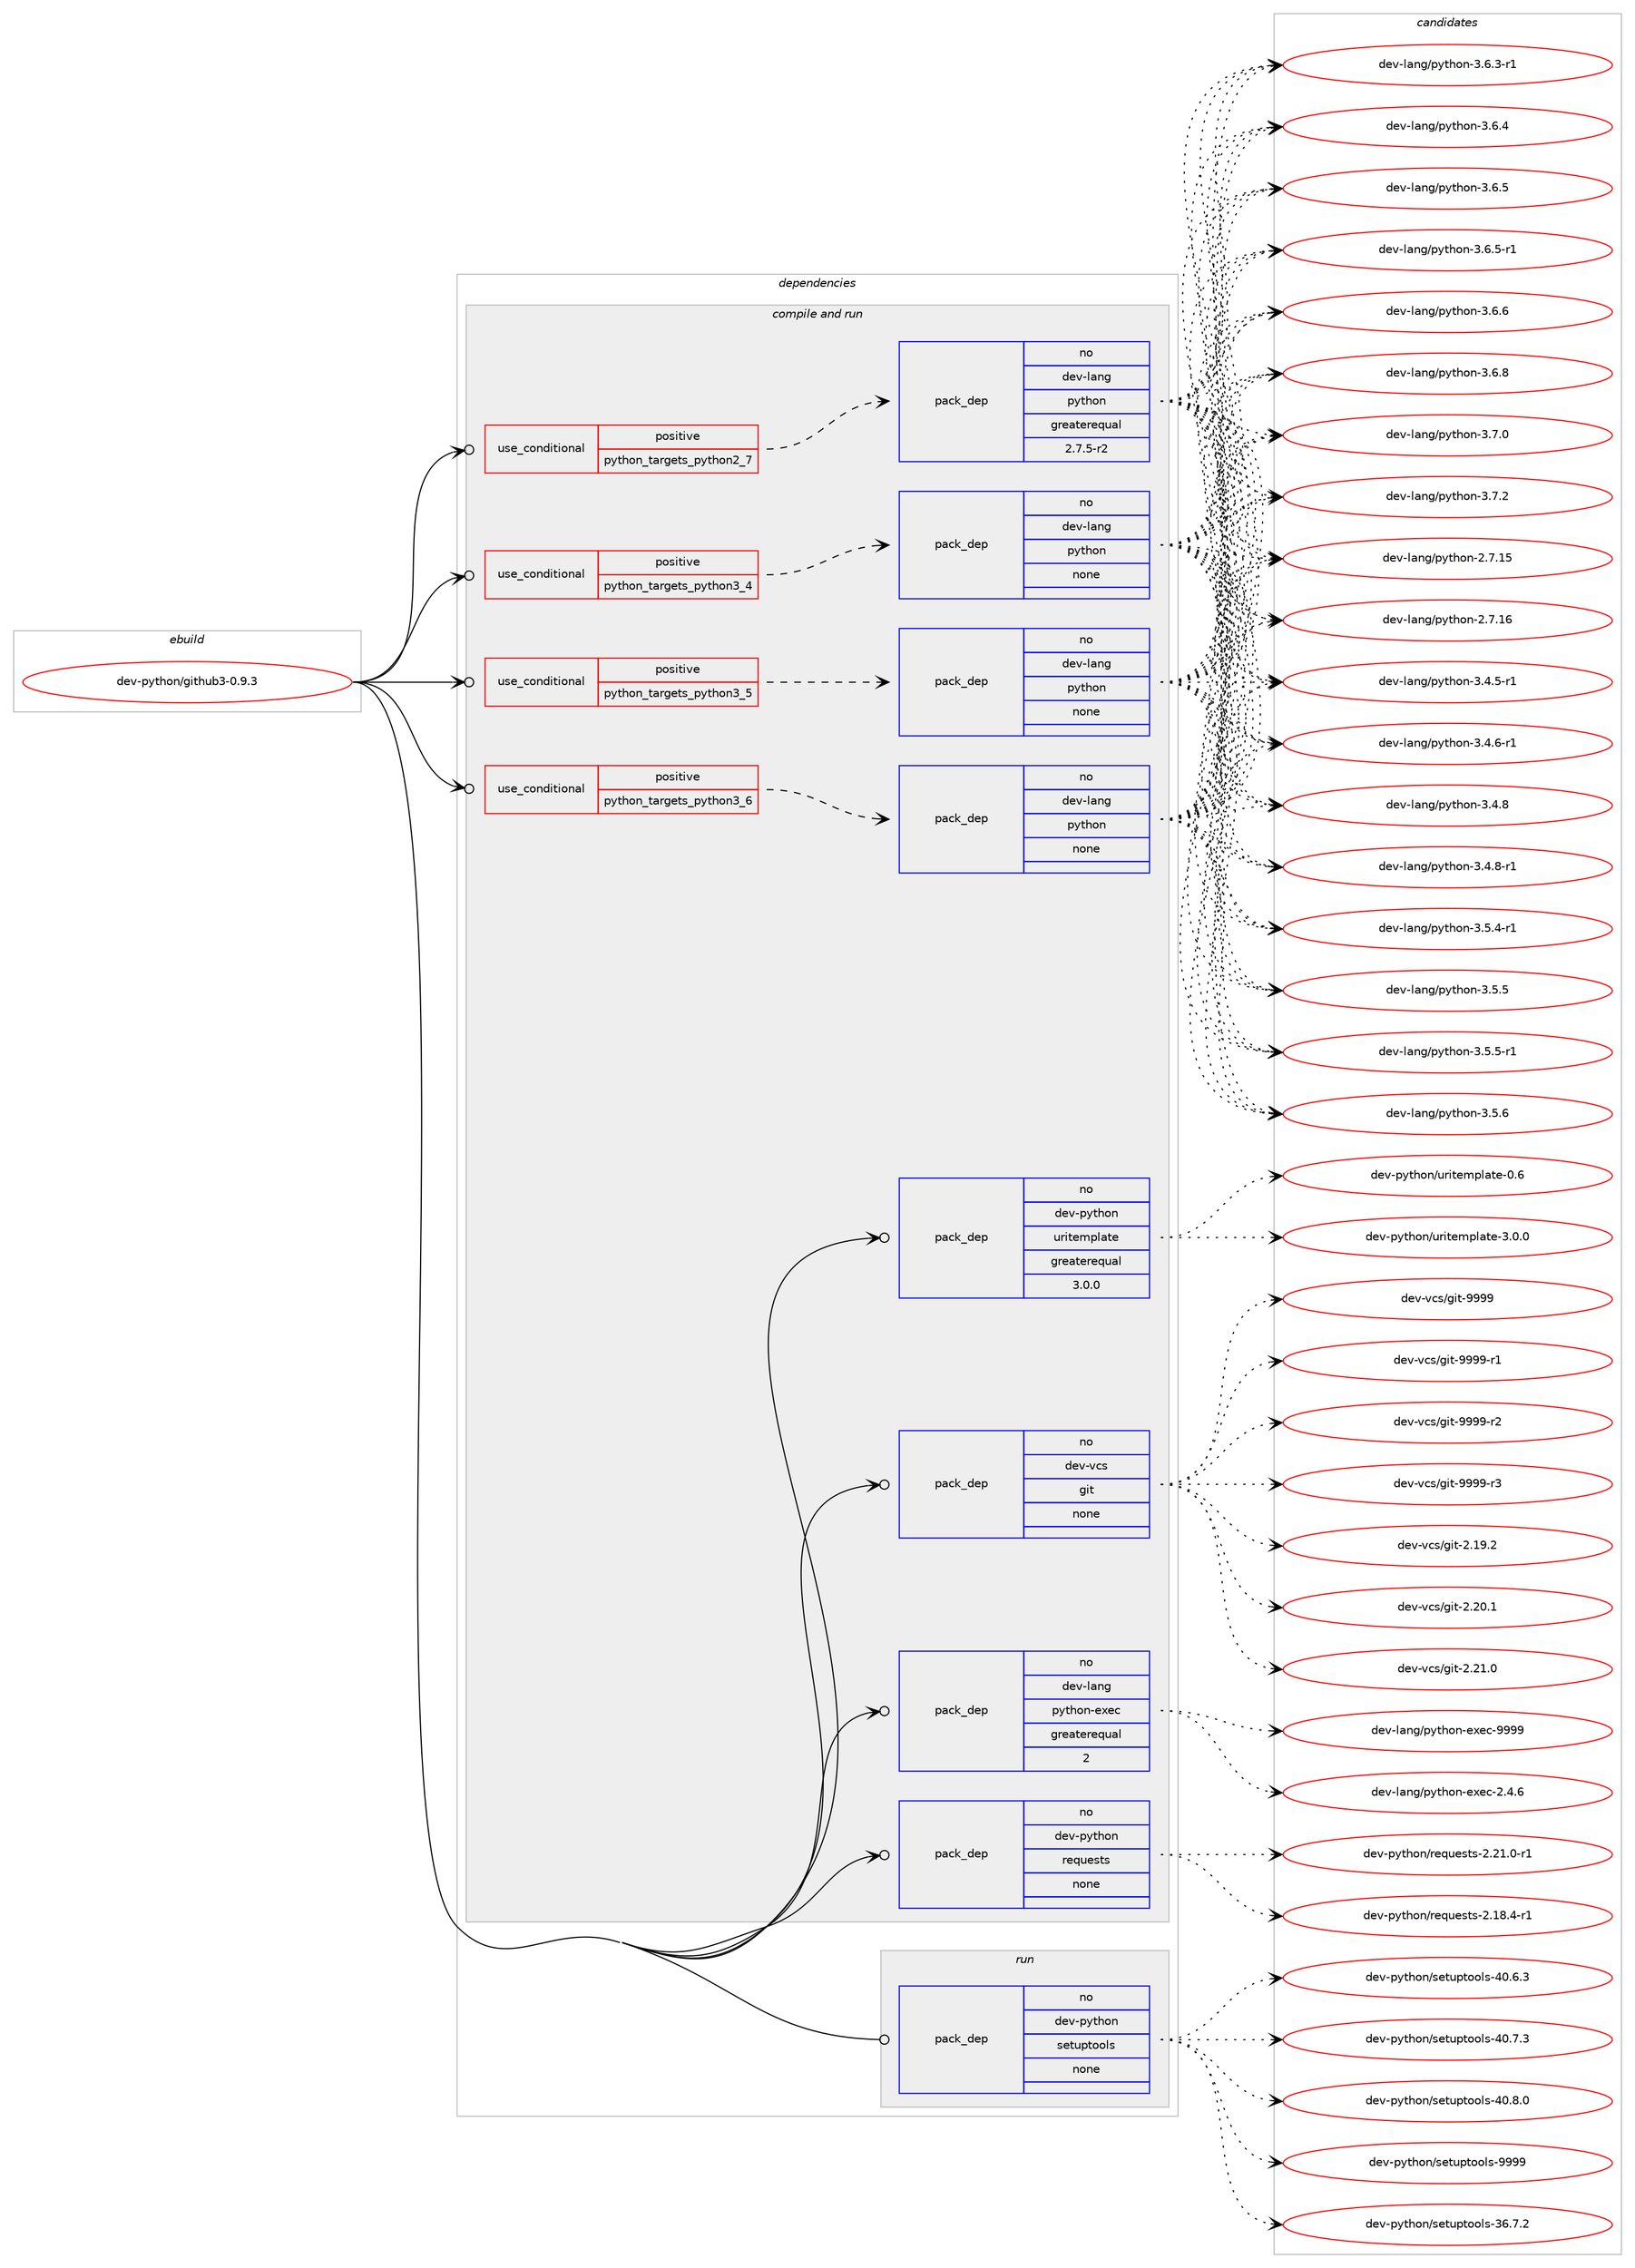 digraph prolog {

# *************
# Graph options
# *************

newrank=true;
concentrate=true;
compound=true;
graph [rankdir=LR,fontname=Helvetica,fontsize=10,ranksep=1.5];#, ranksep=2.5, nodesep=0.2];
edge  [arrowhead=vee];
node  [fontname=Helvetica,fontsize=10];

# **********
# The ebuild
# **********

subgraph cluster_leftcol {
color=gray;
rank=same;
label=<<i>ebuild</i>>;
id [label="dev-python/github3-0.9.3", color=red, width=4, href="../dev-python/github3-0.9.3.svg"];
}

# ****************
# The dependencies
# ****************

subgraph cluster_midcol {
color=gray;
label=<<i>dependencies</i>>;
subgraph cluster_compile {
fillcolor="#eeeeee";
style=filled;
label=<<i>compile</i>>;
}
subgraph cluster_compileandrun {
fillcolor="#eeeeee";
style=filled;
label=<<i>compile and run</i>>;
subgraph cond374978 {
dependency1411231 [label=<<TABLE BORDER="0" CELLBORDER="1" CELLSPACING="0" CELLPADDING="4"><TR><TD ROWSPAN="3" CELLPADDING="10">use_conditional</TD></TR><TR><TD>positive</TD></TR><TR><TD>python_targets_python2_7</TD></TR></TABLE>>, shape=none, color=red];
subgraph pack1012994 {
dependency1411232 [label=<<TABLE BORDER="0" CELLBORDER="1" CELLSPACING="0" CELLPADDING="4" WIDTH="220"><TR><TD ROWSPAN="6" CELLPADDING="30">pack_dep</TD></TR><TR><TD WIDTH="110">no</TD></TR><TR><TD>dev-lang</TD></TR><TR><TD>python</TD></TR><TR><TD>greaterequal</TD></TR><TR><TD>2.7.5-r2</TD></TR></TABLE>>, shape=none, color=blue];
}
dependency1411231:e -> dependency1411232:w [weight=20,style="dashed",arrowhead="vee"];
}
id:e -> dependency1411231:w [weight=20,style="solid",arrowhead="odotvee"];
subgraph cond374979 {
dependency1411233 [label=<<TABLE BORDER="0" CELLBORDER="1" CELLSPACING="0" CELLPADDING="4"><TR><TD ROWSPAN="3" CELLPADDING="10">use_conditional</TD></TR><TR><TD>positive</TD></TR><TR><TD>python_targets_python3_4</TD></TR></TABLE>>, shape=none, color=red];
subgraph pack1012995 {
dependency1411234 [label=<<TABLE BORDER="0" CELLBORDER="1" CELLSPACING="0" CELLPADDING="4" WIDTH="220"><TR><TD ROWSPAN="6" CELLPADDING="30">pack_dep</TD></TR><TR><TD WIDTH="110">no</TD></TR><TR><TD>dev-lang</TD></TR><TR><TD>python</TD></TR><TR><TD>none</TD></TR><TR><TD></TD></TR></TABLE>>, shape=none, color=blue];
}
dependency1411233:e -> dependency1411234:w [weight=20,style="dashed",arrowhead="vee"];
}
id:e -> dependency1411233:w [weight=20,style="solid",arrowhead="odotvee"];
subgraph cond374980 {
dependency1411235 [label=<<TABLE BORDER="0" CELLBORDER="1" CELLSPACING="0" CELLPADDING="4"><TR><TD ROWSPAN="3" CELLPADDING="10">use_conditional</TD></TR><TR><TD>positive</TD></TR><TR><TD>python_targets_python3_5</TD></TR></TABLE>>, shape=none, color=red];
subgraph pack1012996 {
dependency1411236 [label=<<TABLE BORDER="0" CELLBORDER="1" CELLSPACING="0" CELLPADDING="4" WIDTH="220"><TR><TD ROWSPAN="6" CELLPADDING="30">pack_dep</TD></TR><TR><TD WIDTH="110">no</TD></TR><TR><TD>dev-lang</TD></TR><TR><TD>python</TD></TR><TR><TD>none</TD></TR><TR><TD></TD></TR></TABLE>>, shape=none, color=blue];
}
dependency1411235:e -> dependency1411236:w [weight=20,style="dashed",arrowhead="vee"];
}
id:e -> dependency1411235:w [weight=20,style="solid",arrowhead="odotvee"];
subgraph cond374981 {
dependency1411237 [label=<<TABLE BORDER="0" CELLBORDER="1" CELLSPACING="0" CELLPADDING="4"><TR><TD ROWSPAN="3" CELLPADDING="10">use_conditional</TD></TR><TR><TD>positive</TD></TR><TR><TD>python_targets_python3_6</TD></TR></TABLE>>, shape=none, color=red];
subgraph pack1012997 {
dependency1411238 [label=<<TABLE BORDER="0" CELLBORDER="1" CELLSPACING="0" CELLPADDING="4" WIDTH="220"><TR><TD ROWSPAN="6" CELLPADDING="30">pack_dep</TD></TR><TR><TD WIDTH="110">no</TD></TR><TR><TD>dev-lang</TD></TR><TR><TD>python</TD></TR><TR><TD>none</TD></TR><TR><TD></TD></TR></TABLE>>, shape=none, color=blue];
}
dependency1411237:e -> dependency1411238:w [weight=20,style="dashed",arrowhead="vee"];
}
id:e -> dependency1411237:w [weight=20,style="solid",arrowhead="odotvee"];
subgraph pack1012998 {
dependency1411239 [label=<<TABLE BORDER="0" CELLBORDER="1" CELLSPACING="0" CELLPADDING="4" WIDTH="220"><TR><TD ROWSPAN="6" CELLPADDING="30">pack_dep</TD></TR><TR><TD WIDTH="110">no</TD></TR><TR><TD>dev-lang</TD></TR><TR><TD>python-exec</TD></TR><TR><TD>greaterequal</TD></TR><TR><TD>2</TD></TR></TABLE>>, shape=none, color=blue];
}
id:e -> dependency1411239:w [weight=20,style="solid",arrowhead="odotvee"];
subgraph pack1012999 {
dependency1411240 [label=<<TABLE BORDER="0" CELLBORDER="1" CELLSPACING="0" CELLPADDING="4" WIDTH="220"><TR><TD ROWSPAN="6" CELLPADDING="30">pack_dep</TD></TR><TR><TD WIDTH="110">no</TD></TR><TR><TD>dev-python</TD></TR><TR><TD>requests</TD></TR><TR><TD>none</TD></TR><TR><TD></TD></TR></TABLE>>, shape=none, color=blue];
}
id:e -> dependency1411240:w [weight=20,style="solid",arrowhead="odotvee"];
subgraph pack1013000 {
dependency1411241 [label=<<TABLE BORDER="0" CELLBORDER="1" CELLSPACING="0" CELLPADDING="4" WIDTH="220"><TR><TD ROWSPAN="6" CELLPADDING="30">pack_dep</TD></TR><TR><TD WIDTH="110">no</TD></TR><TR><TD>dev-python</TD></TR><TR><TD>uritemplate</TD></TR><TR><TD>greaterequal</TD></TR><TR><TD>3.0.0</TD></TR></TABLE>>, shape=none, color=blue];
}
id:e -> dependency1411241:w [weight=20,style="solid",arrowhead="odotvee"];
subgraph pack1013001 {
dependency1411242 [label=<<TABLE BORDER="0" CELLBORDER="1" CELLSPACING="0" CELLPADDING="4" WIDTH="220"><TR><TD ROWSPAN="6" CELLPADDING="30">pack_dep</TD></TR><TR><TD WIDTH="110">no</TD></TR><TR><TD>dev-vcs</TD></TR><TR><TD>git</TD></TR><TR><TD>none</TD></TR><TR><TD></TD></TR></TABLE>>, shape=none, color=blue];
}
id:e -> dependency1411242:w [weight=20,style="solid",arrowhead="odotvee"];
}
subgraph cluster_run {
fillcolor="#eeeeee";
style=filled;
label=<<i>run</i>>;
subgraph pack1013002 {
dependency1411243 [label=<<TABLE BORDER="0" CELLBORDER="1" CELLSPACING="0" CELLPADDING="4" WIDTH="220"><TR><TD ROWSPAN="6" CELLPADDING="30">pack_dep</TD></TR><TR><TD WIDTH="110">no</TD></TR><TR><TD>dev-python</TD></TR><TR><TD>setuptools</TD></TR><TR><TD>none</TD></TR><TR><TD></TD></TR></TABLE>>, shape=none, color=blue];
}
id:e -> dependency1411243:w [weight=20,style="solid",arrowhead="odot"];
}
}

# **************
# The candidates
# **************

subgraph cluster_choices {
rank=same;
color=gray;
label=<<i>candidates</i>>;

subgraph choice1012994 {
color=black;
nodesep=1;
choice10010111845108971101034711212111610411111045504655464953 [label="dev-lang/python-2.7.15", color=red, width=4,href="../dev-lang/python-2.7.15.svg"];
choice10010111845108971101034711212111610411111045504655464954 [label="dev-lang/python-2.7.16", color=red, width=4,href="../dev-lang/python-2.7.16.svg"];
choice1001011184510897110103471121211161041111104551465246534511449 [label="dev-lang/python-3.4.5-r1", color=red, width=4,href="../dev-lang/python-3.4.5-r1.svg"];
choice1001011184510897110103471121211161041111104551465246544511449 [label="dev-lang/python-3.4.6-r1", color=red, width=4,href="../dev-lang/python-3.4.6-r1.svg"];
choice100101118451089711010347112121116104111110455146524656 [label="dev-lang/python-3.4.8", color=red, width=4,href="../dev-lang/python-3.4.8.svg"];
choice1001011184510897110103471121211161041111104551465246564511449 [label="dev-lang/python-3.4.8-r1", color=red, width=4,href="../dev-lang/python-3.4.8-r1.svg"];
choice1001011184510897110103471121211161041111104551465346524511449 [label="dev-lang/python-3.5.4-r1", color=red, width=4,href="../dev-lang/python-3.5.4-r1.svg"];
choice100101118451089711010347112121116104111110455146534653 [label="dev-lang/python-3.5.5", color=red, width=4,href="../dev-lang/python-3.5.5.svg"];
choice1001011184510897110103471121211161041111104551465346534511449 [label="dev-lang/python-3.5.5-r1", color=red, width=4,href="../dev-lang/python-3.5.5-r1.svg"];
choice100101118451089711010347112121116104111110455146534654 [label="dev-lang/python-3.5.6", color=red, width=4,href="../dev-lang/python-3.5.6.svg"];
choice1001011184510897110103471121211161041111104551465446514511449 [label="dev-lang/python-3.6.3-r1", color=red, width=4,href="../dev-lang/python-3.6.3-r1.svg"];
choice100101118451089711010347112121116104111110455146544652 [label="dev-lang/python-3.6.4", color=red, width=4,href="../dev-lang/python-3.6.4.svg"];
choice100101118451089711010347112121116104111110455146544653 [label="dev-lang/python-3.6.5", color=red, width=4,href="../dev-lang/python-3.6.5.svg"];
choice1001011184510897110103471121211161041111104551465446534511449 [label="dev-lang/python-3.6.5-r1", color=red, width=4,href="../dev-lang/python-3.6.5-r1.svg"];
choice100101118451089711010347112121116104111110455146544654 [label="dev-lang/python-3.6.6", color=red, width=4,href="../dev-lang/python-3.6.6.svg"];
choice100101118451089711010347112121116104111110455146544656 [label="dev-lang/python-3.6.8", color=red, width=4,href="../dev-lang/python-3.6.8.svg"];
choice100101118451089711010347112121116104111110455146554648 [label="dev-lang/python-3.7.0", color=red, width=4,href="../dev-lang/python-3.7.0.svg"];
choice100101118451089711010347112121116104111110455146554650 [label="dev-lang/python-3.7.2", color=red, width=4,href="../dev-lang/python-3.7.2.svg"];
dependency1411232:e -> choice10010111845108971101034711212111610411111045504655464953:w [style=dotted,weight="100"];
dependency1411232:e -> choice10010111845108971101034711212111610411111045504655464954:w [style=dotted,weight="100"];
dependency1411232:e -> choice1001011184510897110103471121211161041111104551465246534511449:w [style=dotted,weight="100"];
dependency1411232:e -> choice1001011184510897110103471121211161041111104551465246544511449:w [style=dotted,weight="100"];
dependency1411232:e -> choice100101118451089711010347112121116104111110455146524656:w [style=dotted,weight="100"];
dependency1411232:e -> choice1001011184510897110103471121211161041111104551465246564511449:w [style=dotted,weight="100"];
dependency1411232:e -> choice1001011184510897110103471121211161041111104551465346524511449:w [style=dotted,weight="100"];
dependency1411232:e -> choice100101118451089711010347112121116104111110455146534653:w [style=dotted,weight="100"];
dependency1411232:e -> choice1001011184510897110103471121211161041111104551465346534511449:w [style=dotted,weight="100"];
dependency1411232:e -> choice100101118451089711010347112121116104111110455146534654:w [style=dotted,weight="100"];
dependency1411232:e -> choice1001011184510897110103471121211161041111104551465446514511449:w [style=dotted,weight="100"];
dependency1411232:e -> choice100101118451089711010347112121116104111110455146544652:w [style=dotted,weight="100"];
dependency1411232:e -> choice100101118451089711010347112121116104111110455146544653:w [style=dotted,weight="100"];
dependency1411232:e -> choice1001011184510897110103471121211161041111104551465446534511449:w [style=dotted,weight="100"];
dependency1411232:e -> choice100101118451089711010347112121116104111110455146544654:w [style=dotted,weight="100"];
dependency1411232:e -> choice100101118451089711010347112121116104111110455146544656:w [style=dotted,weight="100"];
dependency1411232:e -> choice100101118451089711010347112121116104111110455146554648:w [style=dotted,weight="100"];
dependency1411232:e -> choice100101118451089711010347112121116104111110455146554650:w [style=dotted,weight="100"];
}
subgraph choice1012995 {
color=black;
nodesep=1;
choice10010111845108971101034711212111610411111045504655464953 [label="dev-lang/python-2.7.15", color=red, width=4,href="../dev-lang/python-2.7.15.svg"];
choice10010111845108971101034711212111610411111045504655464954 [label="dev-lang/python-2.7.16", color=red, width=4,href="../dev-lang/python-2.7.16.svg"];
choice1001011184510897110103471121211161041111104551465246534511449 [label="dev-lang/python-3.4.5-r1", color=red, width=4,href="../dev-lang/python-3.4.5-r1.svg"];
choice1001011184510897110103471121211161041111104551465246544511449 [label="dev-lang/python-3.4.6-r1", color=red, width=4,href="../dev-lang/python-3.4.6-r1.svg"];
choice100101118451089711010347112121116104111110455146524656 [label="dev-lang/python-3.4.8", color=red, width=4,href="../dev-lang/python-3.4.8.svg"];
choice1001011184510897110103471121211161041111104551465246564511449 [label="dev-lang/python-3.4.8-r1", color=red, width=4,href="../dev-lang/python-3.4.8-r1.svg"];
choice1001011184510897110103471121211161041111104551465346524511449 [label="dev-lang/python-3.5.4-r1", color=red, width=4,href="../dev-lang/python-3.5.4-r1.svg"];
choice100101118451089711010347112121116104111110455146534653 [label="dev-lang/python-3.5.5", color=red, width=4,href="../dev-lang/python-3.5.5.svg"];
choice1001011184510897110103471121211161041111104551465346534511449 [label="dev-lang/python-3.5.5-r1", color=red, width=4,href="../dev-lang/python-3.5.5-r1.svg"];
choice100101118451089711010347112121116104111110455146534654 [label="dev-lang/python-3.5.6", color=red, width=4,href="../dev-lang/python-3.5.6.svg"];
choice1001011184510897110103471121211161041111104551465446514511449 [label="dev-lang/python-3.6.3-r1", color=red, width=4,href="../dev-lang/python-3.6.3-r1.svg"];
choice100101118451089711010347112121116104111110455146544652 [label="dev-lang/python-3.6.4", color=red, width=4,href="../dev-lang/python-3.6.4.svg"];
choice100101118451089711010347112121116104111110455146544653 [label="dev-lang/python-3.6.5", color=red, width=4,href="../dev-lang/python-3.6.5.svg"];
choice1001011184510897110103471121211161041111104551465446534511449 [label="dev-lang/python-3.6.5-r1", color=red, width=4,href="../dev-lang/python-3.6.5-r1.svg"];
choice100101118451089711010347112121116104111110455146544654 [label="dev-lang/python-3.6.6", color=red, width=4,href="../dev-lang/python-3.6.6.svg"];
choice100101118451089711010347112121116104111110455146544656 [label="dev-lang/python-3.6.8", color=red, width=4,href="../dev-lang/python-3.6.8.svg"];
choice100101118451089711010347112121116104111110455146554648 [label="dev-lang/python-3.7.0", color=red, width=4,href="../dev-lang/python-3.7.0.svg"];
choice100101118451089711010347112121116104111110455146554650 [label="dev-lang/python-3.7.2", color=red, width=4,href="../dev-lang/python-3.7.2.svg"];
dependency1411234:e -> choice10010111845108971101034711212111610411111045504655464953:w [style=dotted,weight="100"];
dependency1411234:e -> choice10010111845108971101034711212111610411111045504655464954:w [style=dotted,weight="100"];
dependency1411234:e -> choice1001011184510897110103471121211161041111104551465246534511449:w [style=dotted,weight="100"];
dependency1411234:e -> choice1001011184510897110103471121211161041111104551465246544511449:w [style=dotted,weight="100"];
dependency1411234:e -> choice100101118451089711010347112121116104111110455146524656:w [style=dotted,weight="100"];
dependency1411234:e -> choice1001011184510897110103471121211161041111104551465246564511449:w [style=dotted,weight="100"];
dependency1411234:e -> choice1001011184510897110103471121211161041111104551465346524511449:w [style=dotted,weight="100"];
dependency1411234:e -> choice100101118451089711010347112121116104111110455146534653:w [style=dotted,weight="100"];
dependency1411234:e -> choice1001011184510897110103471121211161041111104551465346534511449:w [style=dotted,weight="100"];
dependency1411234:e -> choice100101118451089711010347112121116104111110455146534654:w [style=dotted,weight="100"];
dependency1411234:e -> choice1001011184510897110103471121211161041111104551465446514511449:w [style=dotted,weight="100"];
dependency1411234:e -> choice100101118451089711010347112121116104111110455146544652:w [style=dotted,weight="100"];
dependency1411234:e -> choice100101118451089711010347112121116104111110455146544653:w [style=dotted,weight="100"];
dependency1411234:e -> choice1001011184510897110103471121211161041111104551465446534511449:w [style=dotted,weight="100"];
dependency1411234:e -> choice100101118451089711010347112121116104111110455146544654:w [style=dotted,weight="100"];
dependency1411234:e -> choice100101118451089711010347112121116104111110455146544656:w [style=dotted,weight="100"];
dependency1411234:e -> choice100101118451089711010347112121116104111110455146554648:w [style=dotted,weight="100"];
dependency1411234:e -> choice100101118451089711010347112121116104111110455146554650:w [style=dotted,weight="100"];
}
subgraph choice1012996 {
color=black;
nodesep=1;
choice10010111845108971101034711212111610411111045504655464953 [label="dev-lang/python-2.7.15", color=red, width=4,href="../dev-lang/python-2.7.15.svg"];
choice10010111845108971101034711212111610411111045504655464954 [label="dev-lang/python-2.7.16", color=red, width=4,href="../dev-lang/python-2.7.16.svg"];
choice1001011184510897110103471121211161041111104551465246534511449 [label="dev-lang/python-3.4.5-r1", color=red, width=4,href="../dev-lang/python-3.4.5-r1.svg"];
choice1001011184510897110103471121211161041111104551465246544511449 [label="dev-lang/python-3.4.6-r1", color=red, width=4,href="../dev-lang/python-3.4.6-r1.svg"];
choice100101118451089711010347112121116104111110455146524656 [label="dev-lang/python-3.4.8", color=red, width=4,href="../dev-lang/python-3.4.8.svg"];
choice1001011184510897110103471121211161041111104551465246564511449 [label="dev-lang/python-3.4.8-r1", color=red, width=4,href="../dev-lang/python-3.4.8-r1.svg"];
choice1001011184510897110103471121211161041111104551465346524511449 [label="dev-lang/python-3.5.4-r1", color=red, width=4,href="../dev-lang/python-3.5.4-r1.svg"];
choice100101118451089711010347112121116104111110455146534653 [label="dev-lang/python-3.5.5", color=red, width=4,href="../dev-lang/python-3.5.5.svg"];
choice1001011184510897110103471121211161041111104551465346534511449 [label="dev-lang/python-3.5.5-r1", color=red, width=4,href="../dev-lang/python-3.5.5-r1.svg"];
choice100101118451089711010347112121116104111110455146534654 [label="dev-lang/python-3.5.6", color=red, width=4,href="../dev-lang/python-3.5.6.svg"];
choice1001011184510897110103471121211161041111104551465446514511449 [label="dev-lang/python-3.6.3-r1", color=red, width=4,href="../dev-lang/python-3.6.3-r1.svg"];
choice100101118451089711010347112121116104111110455146544652 [label="dev-lang/python-3.6.4", color=red, width=4,href="../dev-lang/python-3.6.4.svg"];
choice100101118451089711010347112121116104111110455146544653 [label="dev-lang/python-3.6.5", color=red, width=4,href="../dev-lang/python-3.6.5.svg"];
choice1001011184510897110103471121211161041111104551465446534511449 [label="dev-lang/python-3.6.5-r1", color=red, width=4,href="../dev-lang/python-3.6.5-r1.svg"];
choice100101118451089711010347112121116104111110455146544654 [label="dev-lang/python-3.6.6", color=red, width=4,href="../dev-lang/python-3.6.6.svg"];
choice100101118451089711010347112121116104111110455146544656 [label="dev-lang/python-3.6.8", color=red, width=4,href="../dev-lang/python-3.6.8.svg"];
choice100101118451089711010347112121116104111110455146554648 [label="dev-lang/python-3.7.0", color=red, width=4,href="../dev-lang/python-3.7.0.svg"];
choice100101118451089711010347112121116104111110455146554650 [label="dev-lang/python-3.7.2", color=red, width=4,href="../dev-lang/python-3.7.2.svg"];
dependency1411236:e -> choice10010111845108971101034711212111610411111045504655464953:w [style=dotted,weight="100"];
dependency1411236:e -> choice10010111845108971101034711212111610411111045504655464954:w [style=dotted,weight="100"];
dependency1411236:e -> choice1001011184510897110103471121211161041111104551465246534511449:w [style=dotted,weight="100"];
dependency1411236:e -> choice1001011184510897110103471121211161041111104551465246544511449:w [style=dotted,weight="100"];
dependency1411236:e -> choice100101118451089711010347112121116104111110455146524656:w [style=dotted,weight="100"];
dependency1411236:e -> choice1001011184510897110103471121211161041111104551465246564511449:w [style=dotted,weight="100"];
dependency1411236:e -> choice1001011184510897110103471121211161041111104551465346524511449:w [style=dotted,weight="100"];
dependency1411236:e -> choice100101118451089711010347112121116104111110455146534653:w [style=dotted,weight="100"];
dependency1411236:e -> choice1001011184510897110103471121211161041111104551465346534511449:w [style=dotted,weight="100"];
dependency1411236:e -> choice100101118451089711010347112121116104111110455146534654:w [style=dotted,weight="100"];
dependency1411236:e -> choice1001011184510897110103471121211161041111104551465446514511449:w [style=dotted,weight="100"];
dependency1411236:e -> choice100101118451089711010347112121116104111110455146544652:w [style=dotted,weight="100"];
dependency1411236:e -> choice100101118451089711010347112121116104111110455146544653:w [style=dotted,weight="100"];
dependency1411236:e -> choice1001011184510897110103471121211161041111104551465446534511449:w [style=dotted,weight="100"];
dependency1411236:e -> choice100101118451089711010347112121116104111110455146544654:w [style=dotted,weight="100"];
dependency1411236:e -> choice100101118451089711010347112121116104111110455146544656:w [style=dotted,weight="100"];
dependency1411236:e -> choice100101118451089711010347112121116104111110455146554648:w [style=dotted,weight="100"];
dependency1411236:e -> choice100101118451089711010347112121116104111110455146554650:w [style=dotted,weight="100"];
}
subgraph choice1012997 {
color=black;
nodesep=1;
choice10010111845108971101034711212111610411111045504655464953 [label="dev-lang/python-2.7.15", color=red, width=4,href="../dev-lang/python-2.7.15.svg"];
choice10010111845108971101034711212111610411111045504655464954 [label="dev-lang/python-2.7.16", color=red, width=4,href="../dev-lang/python-2.7.16.svg"];
choice1001011184510897110103471121211161041111104551465246534511449 [label="dev-lang/python-3.4.5-r1", color=red, width=4,href="../dev-lang/python-3.4.5-r1.svg"];
choice1001011184510897110103471121211161041111104551465246544511449 [label="dev-lang/python-3.4.6-r1", color=red, width=4,href="../dev-lang/python-3.4.6-r1.svg"];
choice100101118451089711010347112121116104111110455146524656 [label="dev-lang/python-3.4.8", color=red, width=4,href="../dev-lang/python-3.4.8.svg"];
choice1001011184510897110103471121211161041111104551465246564511449 [label="dev-lang/python-3.4.8-r1", color=red, width=4,href="../dev-lang/python-3.4.8-r1.svg"];
choice1001011184510897110103471121211161041111104551465346524511449 [label="dev-lang/python-3.5.4-r1", color=red, width=4,href="../dev-lang/python-3.5.4-r1.svg"];
choice100101118451089711010347112121116104111110455146534653 [label="dev-lang/python-3.5.5", color=red, width=4,href="../dev-lang/python-3.5.5.svg"];
choice1001011184510897110103471121211161041111104551465346534511449 [label="dev-lang/python-3.5.5-r1", color=red, width=4,href="../dev-lang/python-3.5.5-r1.svg"];
choice100101118451089711010347112121116104111110455146534654 [label="dev-lang/python-3.5.6", color=red, width=4,href="../dev-lang/python-3.5.6.svg"];
choice1001011184510897110103471121211161041111104551465446514511449 [label="dev-lang/python-3.6.3-r1", color=red, width=4,href="../dev-lang/python-3.6.3-r1.svg"];
choice100101118451089711010347112121116104111110455146544652 [label="dev-lang/python-3.6.4", color=red, width=4,href="../dev-lang/python-3.6.4.svg"];
choice100101118451089711010347112121116104111110455146544653 [label="dev-lang/python-3.6.5", color=red, width=4,href="../dev-lang/python-3.6.5.svg"];
choice1001011184510897110103471121211161041111104551465446534511449 [label="dev-lang/python-3.6.5-r1", color=red, width=4,href="../dev-lang/python-3.6.5-r1.svg"];
choice100101118451089711010347112121116104111110455146544654 [label="dev-lang/python-3.6.6", color=red, width=4,href="../dev-lang/python-3.6.6.svg"];
choice100101118451089711010347112121116104111110455146544656 [label="dev-lang/python-3.6.8", color=red, width=4,href="../dev-lang/python-3.6.8.svg"];
choice100101118451089711010347112121116104111110455146554648 [label="dev-lang/python-3.7.0", color=red, width=4,href="../dev-lang/python-3.7.0.svg"];
choice100101118451089711010347112121116104111110455146554650 [label="dev-lang/python-3.7.2", color=red, width=4,href="../dev-lang/python-3.7.2.svg"];
dependency1411238:e -> choice10010111845108971101034711212111610411111045504655464953:w [style=dotted,weight="100"];
dependency1411238:e -> choice10010111845108971101034711212111610411111045504655464954:w [style=dotted,weight="100"];
dependency1411238:e -> choice1001011184510897110103471121211161041111104551465246534511449:w [style=dotted,weight="100"];
dependency1411238:e -> choice1001011184510897110103471121211161041111104551465246544511449:w [style=dotted,weight="100"];
dependency1411238:e -> choice100101118451089711010347112121116104111110455146524656:w [style=dotted,weight="100"];
dependency1411238:e -> choice1001011184510897110103471121211161041111104551465246564511449:w [style=dotted,weight="100"];
dependency1411238:e -> choice1001011184510897110103471121211161041111104551465346524511449:w [style=dotted,weight="100"];
dependency1411238:e -> choice100101118451089711010347112121116104111110455146534653:w [style=dotted,weight="100"];
dependency1411238:e -> choice1001011184510897110103471121211161041111104551465346534511449:w [style=dotted,weight="100"];
dependency1411238:e -> choice100101118451089711010347112121116104111110455146534654:w [style=dotted,weight="100"];
dependency1411238:e -> choice1001011184510897110103471121211161041111104551465446514511449:w [style=dotted,weight="100"];
dependency1411238:e -> choice100101118451089711010347112121116104111110455146544652:w [style=dotted,weight="100"];
dependency1411238:e -> choice100101118451089711010347112121116104111110455146544653:w [style=dotted,weight="100"];
dependency1411238:e -> choice1001011184510897110103471121211161041111104551465446534511449:w [style=dotted,weight="100"];
dependency1411238:e -> choice100101118451089711010347112121116104111110455146544654:w [style=dotted,weight="100"];
dependency1411238:e -> choice100101118451089711010347112121116104111110455146544656:w [style=dotted,weight="100"];
dependency1411238:e -> choice100101118451089711010347112121116104111110455146554648:w [style=dotted,weight="100"];
dependency1411238:e -> choice100101118451089711010347112121116104111110455146554650:w [style=dotted,weight="100"];
}
subgraph choice1012998 {
color=black;
nodesep=1;
choice1001011184510897110103471121211161041111104510112010199455046524654 [label="dev-lang/python-exec-2.4.6", color=red, width=4,href="../dev-lang/python-exec-2.4.6.svg"];
choice10010111845108971101034711212111610411111045101120101994557575757 [label="dev-lang/python-exec-9999", color=red, width=4,href="../dev-lang/python-exec-9999.svg"];
dependency1411239:e -> choice1001011184510897110103471121211161041111104510112010199455046524654:w [style=dotted,weight="100"];
dependency1411239:e -> choice10010111845108971101034711212111610411111045101120101994557575757:w [style=dotted,weight="100"];
}
subgraph choice1012999 {
color=black;
nodesep=1;
choice1001011184511212111610411111047114101113117101115116115455046495646524511449 [label="dev-python/requests-2.18.4-r1", color=red, width=4,href="../dev-python/requests-2.18.4-r1.svg"];
choice1001011184511212111610411111047114101113117101115116115455046504946484511449 [label="dev-python/requests-2.21.0-r1", color=red, width=4,href="../dev-python/requests-2.21.0-r1.svg"];
dependency1411240:e -> choice1001011184511212111610411111047114101113117101115116115455046495646524511449:w [style=dotted,weight="100"];
dependency1411240:e -> choice1001011184511212111610411111047114101113117101115116115455046504946484511449:w [style=dotted,weight="100"];
}
subgraph choice1013000 {
color=black;
nodesep=1;
choice10010111845112121116104111110471171141051161011091121089711610145484654 [label="dev-python/uritemplate-0.6", color=red, width=4,href="../dev-python/uritemplate-0.6.svg"];
choice100101118451121211161041111104711711410511610110911210897116101455146484648 [label="dev-python/uritemplate-3.0.0", color=red, width=4,href="../dev-python/uritemplate-3.0.0.svg"];
dependency1411241:e -> choice10010111845112121116104111110471171141051161011091121089711610145484654:w [style=dotted,weight="100"];
dependency1411241:e -> choice100101118451121211161041111104711711410511610110911210897116101455146484648:w [style=dotted,weight="100"];
}
subgraph choice1013001 {
color=black;
nodesep=1;
choice10010111845118991154710310511645504649574650 [label="dev-vcs/git-2.19.2", color=red, width=4,href="../dev-vcs/git-2.19.2.svg"];
choice10010111845118991154710310511645504650484649 [label="dev-vcs/git-2.20.1", color=red, width=4,href="../dev-vcs/git-2.20.1.svg"];
choice10010111845118991154710310511645504650494648 [label="dev-vcs/git-2.21.0", color=red, width=4,href="../dev-vcs/git-2.21.0.svg"];
choice1001011184511899115471031051164557575757 [label="dev-vcs/git-9999", color=red, width=4,href="../dev-vcs/git-9999.svg"];
choice10010111845118991154710310511645575757574511449 [label="dev-vcs/git-9999-r1", color=red, width=4,href="../dev-vcs/git-9999-r1.svg"];
choice10010111845118991154710310511645575757574511450 [label="dev-vcs/git-9999-r2", color=red, width=4,href="../dev-vcs/git-9999-r2.svg"];
choice10010111845118991154710310511645575757574511451 [label="dev-vcs/git-9999-r3", color=red, width=4,href="../dev-vcs/git-9999-r3.svg"];
dependency1411242:e -> choice10010111845118991154710310511645504649574650:w [style=dotted,weight="100"];
dependency1411242:e -> choice10010111845118991154710310511645504650484649:w [style=dotted,weight="100"];
dependency1411242:e -> choice10010111845118991154710310511645504650494648:w [style=dotted,weight="100"];
dependency1411242:e -> choice1001011184511899115471031051164557575757:w [style=dotted,weight="100"];
dependency1411242:e -> choice10010111845118991154710310511645575757574511449:w [style=dotted,weight="100"];
dependency1411242:e -> choice10010111845118991154710310511645575757574511450:w [style=dotted,weight="100"];
dependency1411242:e -> choice10010111845118991154710310511645575757574511451:w [style=dotted,weight="100"];
}
subgraph choice1013002 {
color=black;
nodesep=1;
choice100101118451121211161041111104711510111611711211611111110811545515446554650 [label="dev-python/setuptools-36.7.2", color=red, width=4,href="../dev-python/setuptools-36.7.2.svg"];
choice100101118451121211161041111104711510111611711211611111110811545524846544651 [label="dev-python/setuptools-40.6.3", color=red, width=4,href="../dev-python/setuptools-40.6.3.svg"];
choice100101118451121211161041111104711510111611711211611111110811545524846554651 [label="dev-python/setuptools-40.7.3", color=red, width=4,href="../dev-python/setuptools-40.7.3.svg"];
choice100101118451121211161041111104711510111611711211611111110811545524846564648 [label="dev-python/setuptools-40.8.0", color=red, width=4,href="../dev-python/setuptools-40.8.0.svg"];
choice10010111845112121116104111110471151011161171121161111111081154557575757 [label="dev-python/setuptools-9999", color=red, width=4,href="../dev-python/setuptools-9999.svg"];
dependency1411243:e -> choice100101118451121211161041111104711510111611711211611111110811545515446554650:w [style=dotted,weight="100"];
dependency1411243:e -> choice100101118451121211161041111104711510111611711211611111110811545524846544651:w [style=dotted,weight="100"];
dependency1411243:e -> choice100101118451121211161041111104711510111611711211611111110811545524846554651:w [style=dotted,weight="100"];
dependency1411243:e -> choice100101118451121211161041111104711510111611711211611111110811545524846564648:w [style=dotted,weight="100"];
dependency1411243:e -> choice10010111845112121116104111110471151011161171121161111111081154557575757:w [style=dotted,weight="100"];
}
}

}
